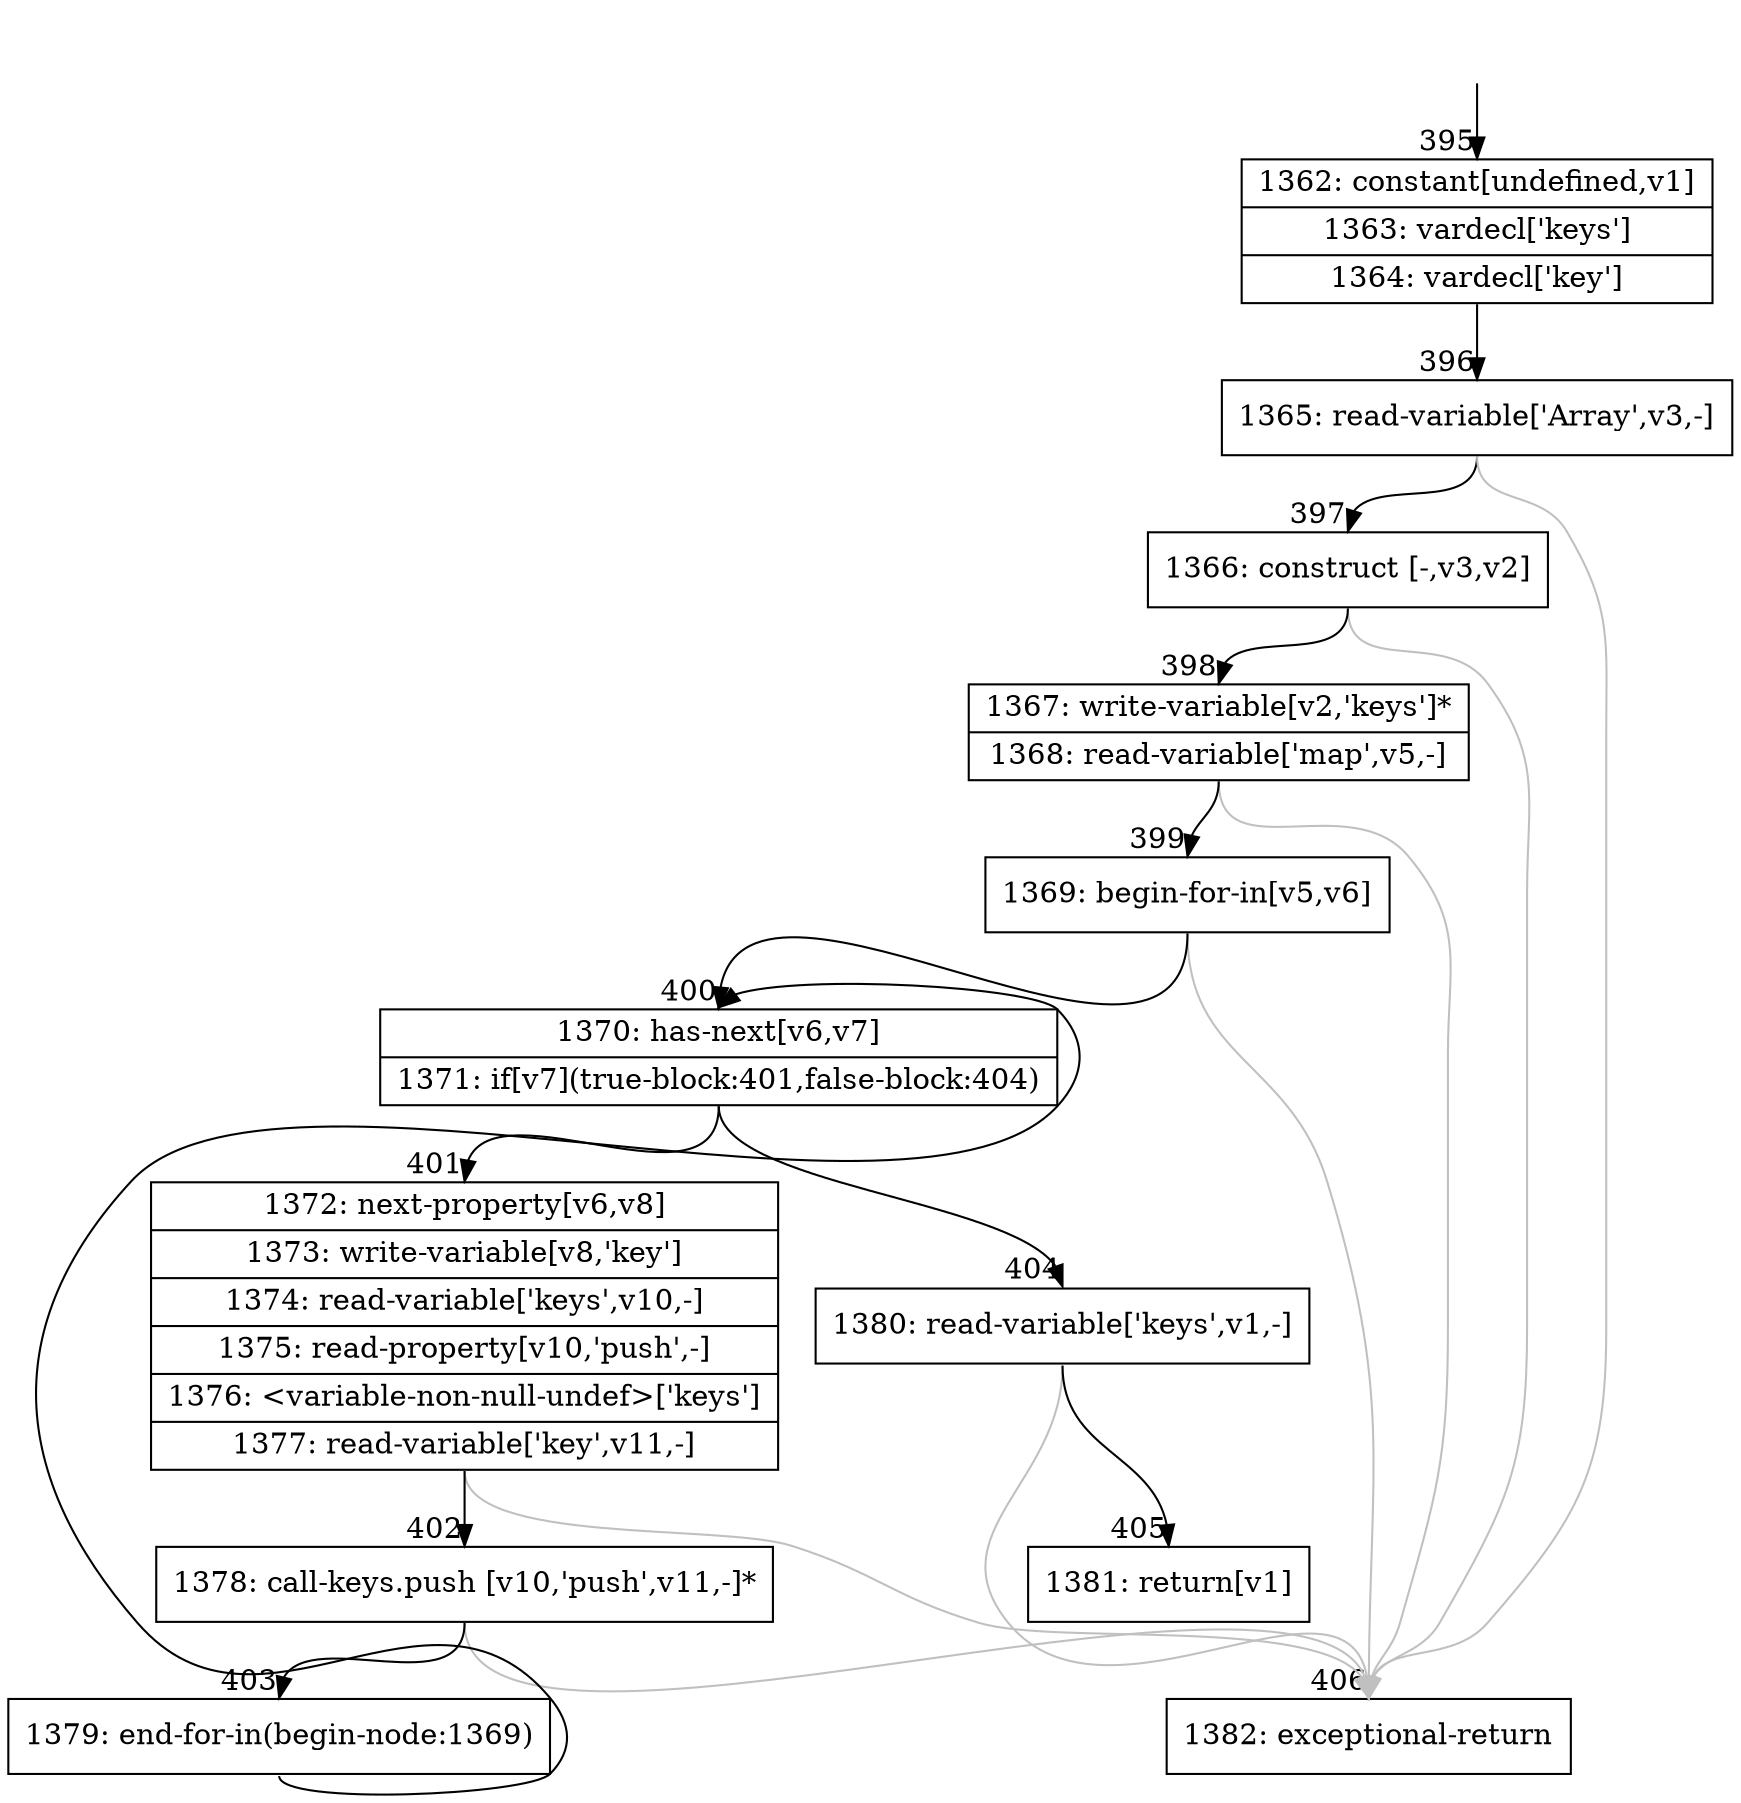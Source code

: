 digraph {
rankdir="TD"
BB_entry34[shape=none,label=""];
BB_entry34 -> BB395 [tailport=s, headport=n, headlabel="    395"]
BB395 [shape=record label="{1362: constant[undefined,v1]|1363: vardecl['keys']|1364: vardecl['key']}" ] 
BB395 -> BB396 [tailport=s, headport=n, headlabel="      396"]
BB396 [shape=record label="{1365: read-variable['Array',v3,-]}" ] 
BB396 -> BB397 [tailport=s, headport=n, headlabel="      397"]
BB396 -> BB406 [tailport=s, headport=n, color=gray, headlabel="      406"]
BB397 [shape=record label="{1366: construct [-,v3,v2]}" ] 
BB397 -> BB398 [tailport=s, headport=n, headlabel="      398"]
BB397 -> BB406 [tailport=s, headport=n, color=gray]
BB398 [shape=record label="{1367: write-variable[v2,'keys']*|1368: read-variable['map',v5,-]}" ] 
BB398 -> BB399 [tailport=s, headport=n, headlabel="      399"]
BB398 -> BB406 [tailport=s, headport=n, color=gray]
BB399 [shape=record label="{1369: begin-for-in[v5,v6]}" ] 
BB399 -> BB400 [tailport=s, headport=n, headlabel="      400"]
BB399 -> BB406 [tailport=s, headport=n, color=gray]
BB400 [shape=record label="{1370: has-next[v6,v7]|1371: if[v7](true-block:401,false-block:404)}" ] 
BB400 -> BB401 [tailport=s, headport=n, headlabel="      401"]
BB400 -> BB404 [tailport=s, headport=n, headlabel="      404"]
BB401 [shape=record label="{1372: next-property[v6,v8]|1373: write-variable[v8,'key']|1374: read-variable['keys',v10,-]|1375: read-property[v10,'push',-]|1376: \<variable-non-null-undef\>['keys']|1377: read-variable['key',v11,-]}" ] 
BB401 -> BB402 [tailport=s, headport=n, headlabel="      402"]
BB401 -> BB406 [tailport=s, headport=n, color=gray]
BB402 [shape=record label="{1378: call-keys.push [v10,'push',v11,-]*}" ] 
BB402 -> BB403 [tailport=s, headport=n, headlabel="      403"]
BB402 -> BB406 [tailport=s, headport=n, color=gray]
BB403 [shape=record label="{1379: end-for-in(begin-node:1369)}" ] 
BB403 -> BB400 [tailport=s, headport=n]
BB404 [shape=record label="{1380: read-variable['keys',v1,-]}" ] 
BB404 -> BB405 [tailport=s, headport=n, headlabel="      405"]
BB404 -> BB406 [tailport=s, headport=n, color=gray]
BB405 [shape=record label="{1381: return[v1]}" ] 
BB406 [shape=record label="{1382: exceptional-return}" ] 
//#$~ 241
}
